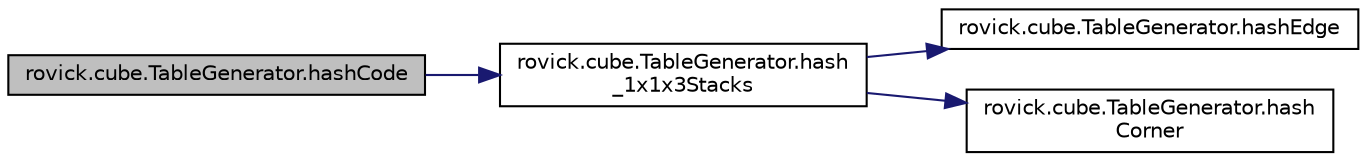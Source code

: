 digraph "rovick.cube.TableGenerator.hashCode"
{
  edge [fontname="Helvetica",fontsize="10",labelfontname="Helvetica",labelfontsize="10"];
  node [fontname="Helvetica",fontsize="10",shape=record];
  rankdir="LR";
  Node0 [label="rovick.cube.TableGenerator.hashCode",height=0.2,width=0.4,color="black", fillcolor="grey75", style="filled", fontcolor="black"];
  Node0 -> Node1 [color="midnightblue",fontsize="10",style="solid",fontname="Helvetica"];
  Node1 [label="rovick.cube.TableGenerator.hash\l_1x1x3Stacks",height=0.2,width=0.4,color="black", fillcolor="white", style="filled",URL="$classrovick_1_1cube_1_1_table_generator_ae76f58845c0cf0edbfa0d0de955341a0.html#ae76f58845c0cf0edbfa0d0de955341a0"];
  Node1 -> Node2 [color="midnightblue",fontsize="10",style="solid",fontname="Helvetica"];
  Node2 [label="rovick.cube.TableGenerator.hashEdge",height=0.2,width=0.4,color="black", fillcolor="white", style="filled",URL="$classrovick_1_1cube_1_1_table_generator_ad911b5dfac8150d1fb7ed6e2aa059b66.html#ad911b5dfac8150d1fb7ed6e2aa059b66"];
  Node1 -> Node3 [color="midnightblue",fontsize="10",style="solid",fontname="Helvetica"];
  Node3 [label="rovick.cube.TableGenerator.hash\lCorner",height=0.2,width=0.4,color="black", fillcolor="white", style="filled",URL="$classrovick_1_1cube_1_1_table_generator_a4554bb29d3c0ab3118ca0f7155de99ef.html#a4554bb29d3c0ab3118ca0f7155de99ef"];
}
